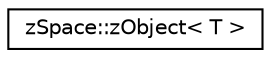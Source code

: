 digraph "Graphical Class Hierarchy"
{
 // LATEX_PDF_SIZE
  edge [fontname="Helvetica",fontsize="10",labelfontname="Helvetica",labelfontsize="10"];
  node [fontname="Helvetica",fontsize="10",shape=record];
  rankdir="LR";
  Node0 [label="zSpace::zObject\< T \>",height=0.2,width=0.4,color="black", fillcolor="white", style="filled",URL="$structz_space_1_1z_object.html",tooltip="A basic object class holding informations of a transforma nd object type."];
}
